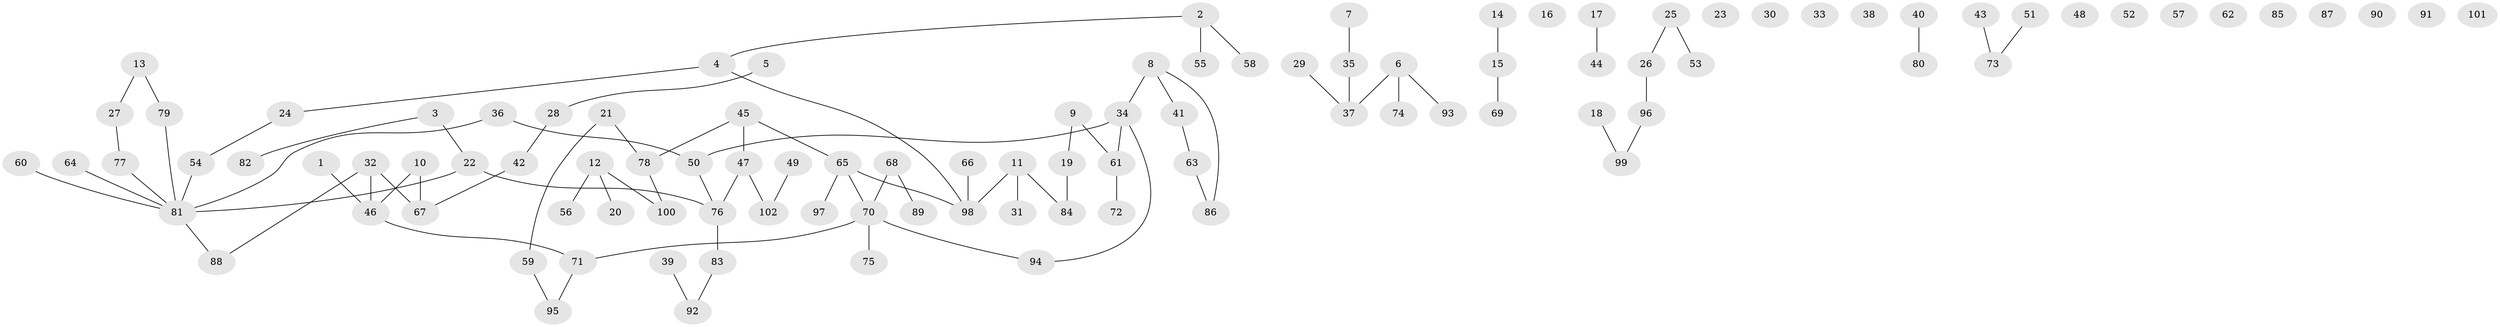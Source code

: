 // coarse degree distribution, {3: 0.0625, 2: 0.20833333333333334, 4: 0.0625, 1: 0.25, 0: 0.3541666666666667, 5: 0.041666666666666664, 7: 0.020833333333333332}
// Generated by graph-tools (version 1.1) at 2025/16/03/04/25 18:16:27]
// undirected, 102 vertices, 90 edges
graph export_dot {
graph [start="1"]
  node [color=gray90,style=filled];
  1;
  2;
  3;
  4;
  5;
  6;
  7;
  8;
  9;
  10;
  11;
  12;
  13;
  14;
  15;
  16;
  17;
  18;
  19;
  20;
  21;
  22;
  23;
  24;
  25;
  26;
  27;
  28;
  29;
  30;
  31;
  32;
  33;
  34;
  35;
  36;
  37;
  38;
  39;
  40;
  41;
  42;
  43;
  44;
  45;
  46;
  47;
  48;
  49;
  50;
  51;
  52;
  53;
  54;
  55;
  56;
  57;
  58;
  59;
  60;
  61;
  62;
  63;
  64;
  65;
  66;
  67;
  68;
  69;
  70;
  71;
  72;
  73;
  74;
  75;
  76;
  77;
  78;
  79;
  80;
  81;
  82;
  83;
  84;
  85;
  86;
  87;
  88;
  89;
  90;
  91;
  92;
  93;
  94;
  95;
  96;
  97;
  98;
  99;
  100;
  101;
  102;
  1 -- 46;
  2 -- 4;
  2 -- 55;
  2 -- 58;
  3 -- 22;
  3 -- 82;
  4 -- 24;
  4 -- 98;
  5 -- 28;
  6 -- 37;
  6 -- 74;
  6 -- 93;
  7 -- 35;
  8 -- 34;
  8 -- 41;
  8 -- 86;
  9 -- 19;
  9 -- 61;
  10 -- 46;
  10 -- 67;
  11 -- 31;
  11 -- 84;
  11 -- 98;
  12 -- 20;
  12 -- 56;
  12 -- 100;
  13 -- 27;
  13 -- 79;
  14 -- 15;
  15 -- 69;
  17 -- 44;
  18 -- 99;
  19 -- 84;
  21 -- 59;
  21 -- 78;
  22 -- 76;
  22 -- 81;
  24 -- 54;
  25 -- 26;
  25 -- 53;
  26 -- 96;
  27 -- 77;
  28 -- 42;
  29 -- 37;
  32 -- 46;
  32 -- 67;
  32 -- 88;
  34 -- 50;
  34 -- 61;
  34 -- 94;
  35 -- 37;
  36 -- 50;
  36 -- 81;
  39 -- 92;
  40 -- 80;
  41 -- 63;
  42 -- 67;
  43 -- 73;
  45 -- 47;
  45 -- 65;
  45 -- 78;
  46 -- 71;
  47 -- 76;
  47 -- 102;
  49 -- 102;
  50 -- 76;
  51 -- 73;
  54 -- 81;
  59 -- 95;
  60 -- 81;
  61 -- 72;
  63 -- 86;
  64 -- 81;
  65 -- 70;
  65 -- 97;
  65 -- 98;
  66 -- 98;
  68 -- 70;
  68 -- 89;
  70 -- 71;
  70 -- 75;
  70 -- 94;
  71 -- 95;
  76 -- 83;
  77 -- 81;
  78 -- 100;
  79 -- 81;
  81 -- 88;
  83 -- 92;
  96 -- 99;
}
